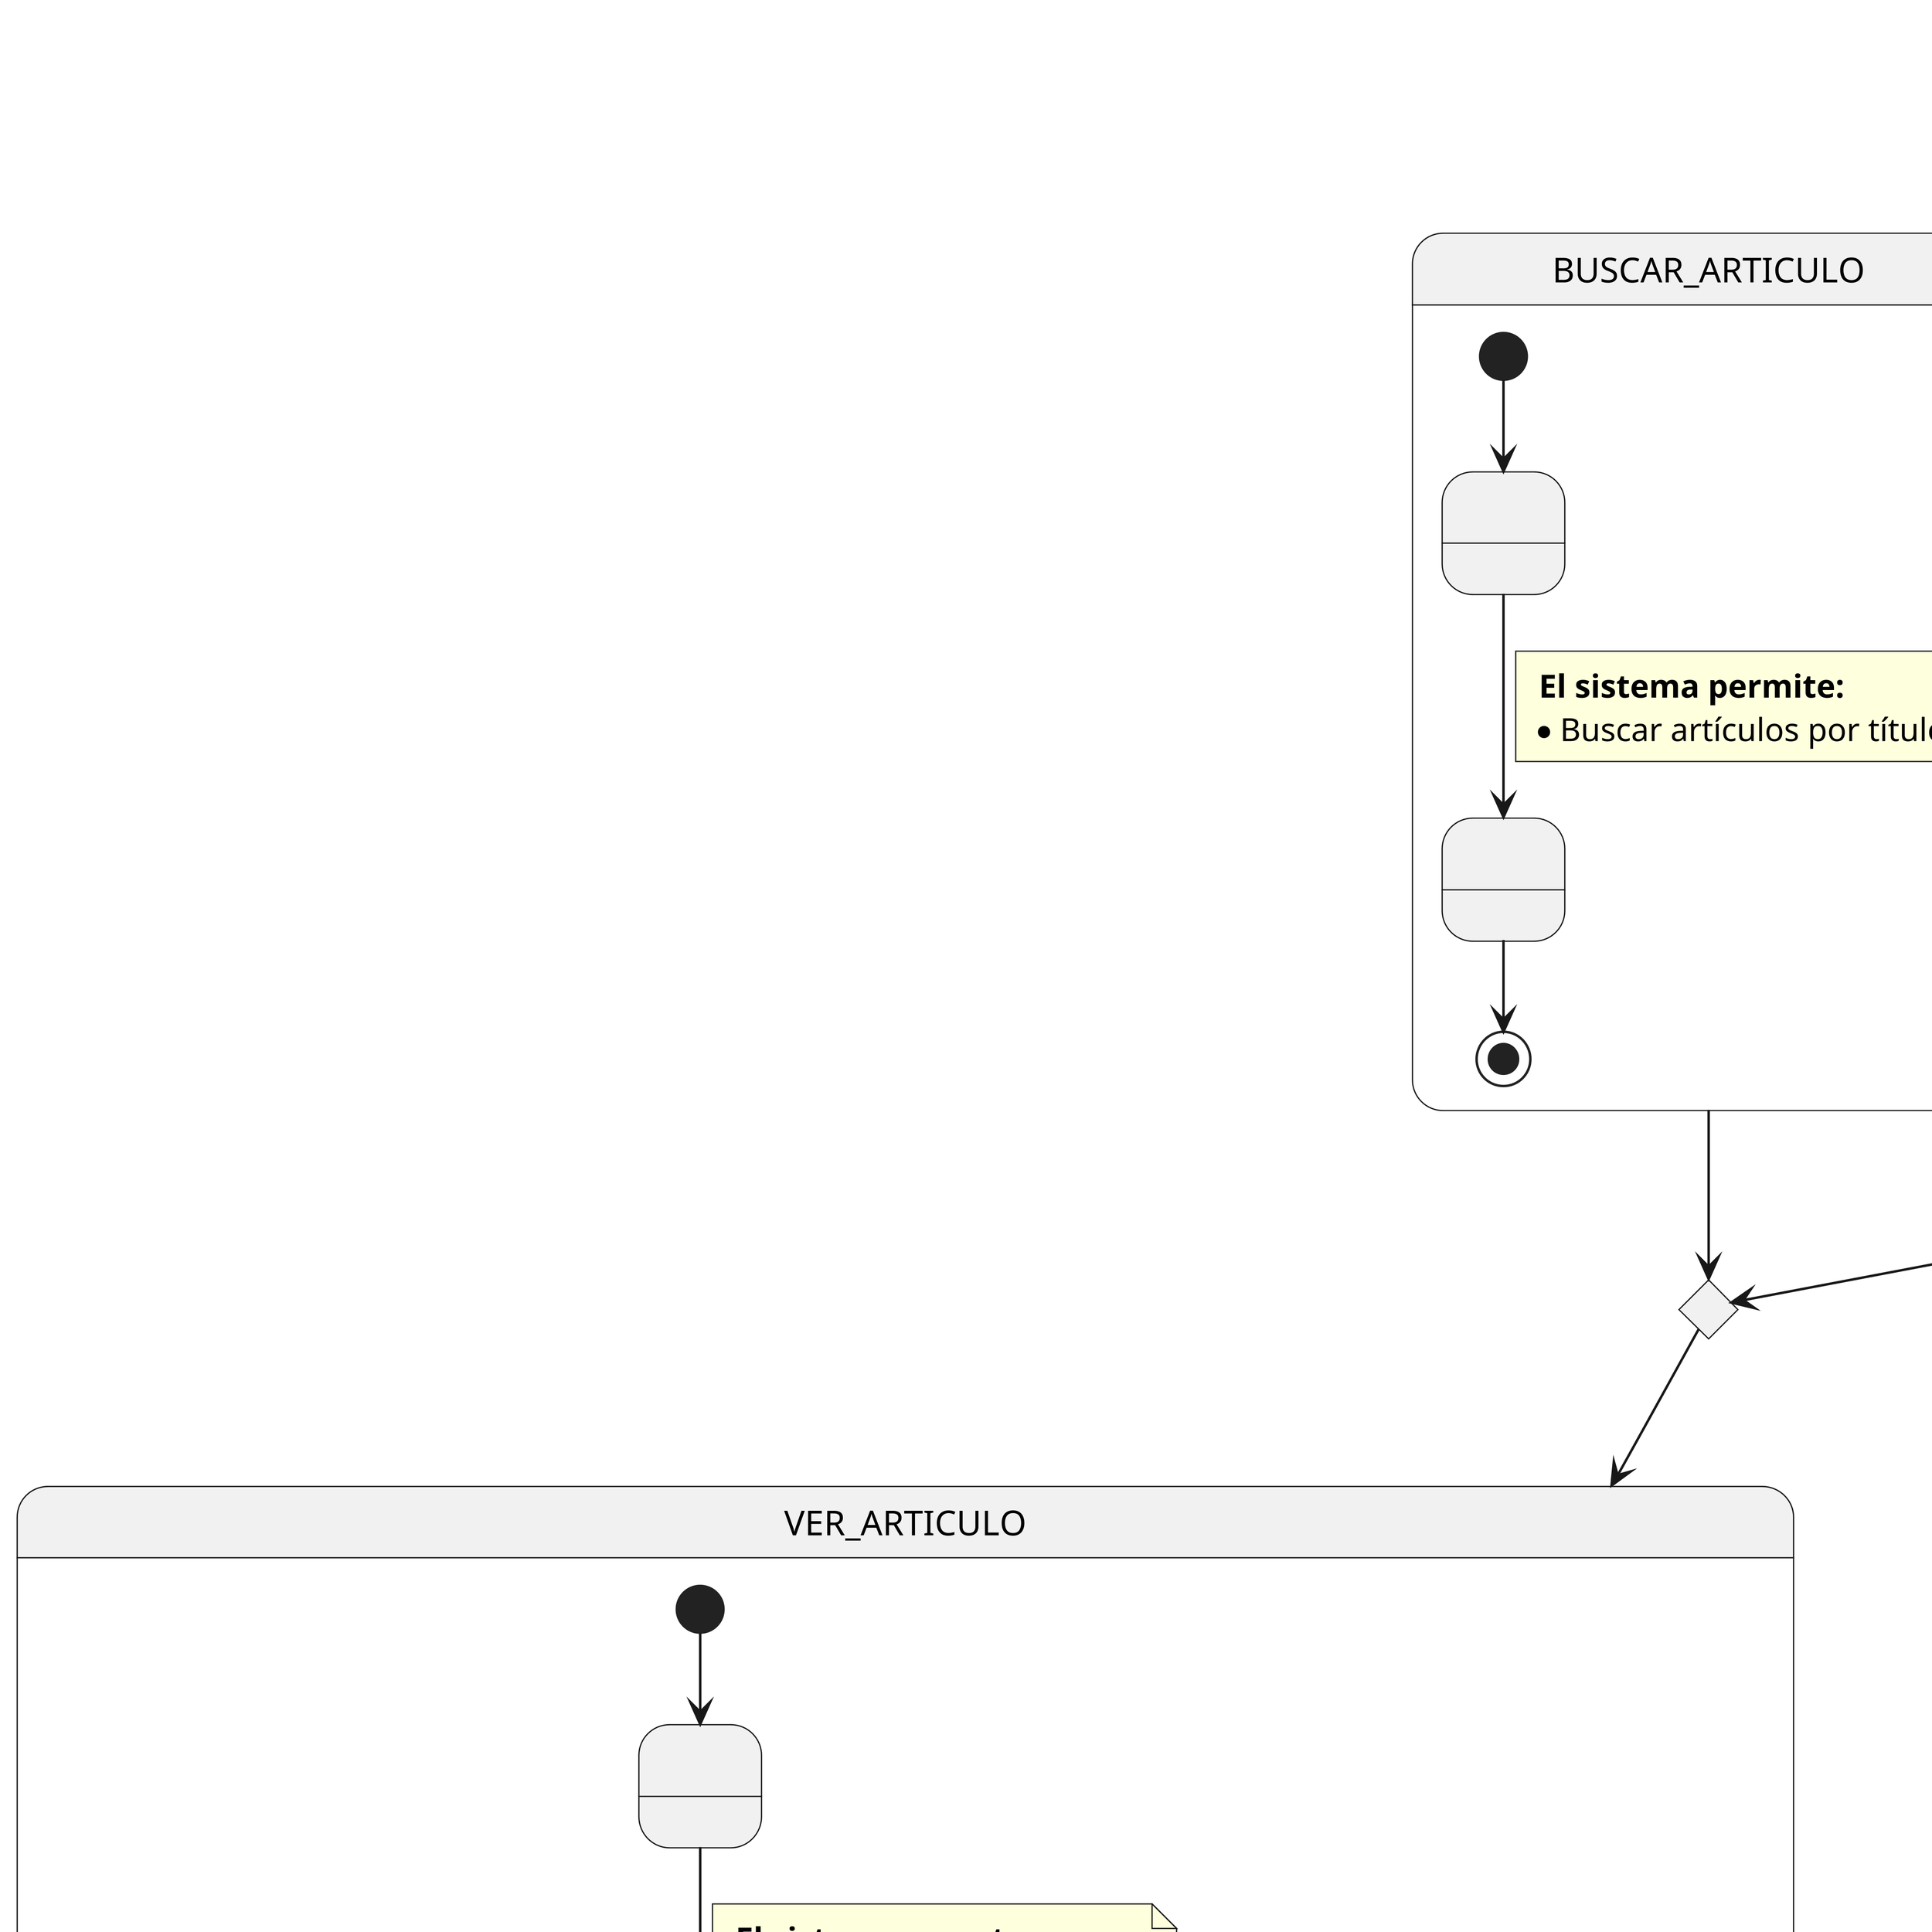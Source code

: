 @startuml content-interaction
[*] --> INTERACCION_CONTENIDO

skinparam linetype polyline
skinparam Dpi 500

state FILTRAR_ARTICULOS {
    state FAS1 as " "    
    state FAS2 as " "
    [*] --> FAS1
    FAS1 --> FAS2    
    note on link
        <b> El sistema permite:</b>
        * Filtrar artículos por categoría
        * Filtrar artículos por estado
    end note
    FAS2 --> [*]
}

state BUSCAR_ARTICULO {
    state S1 as " "    
    state S2 as " "
    [*] --> S1
    S1 --> S2    
    note on link
        <b> El sistema permite:</b>
        * Buscar artículos por título
    end note
    S2 --> [*]
}

state VER_ARTICULO {
    state VAS1 as " "
    state VAS2 as " "
    state VAS3 as " "
    state VAS4 as " "
    state VAS5 as " "
    state VAS6 as " "
    [*] --> VAS1
    VAS1 --> VAS2 

    state checkPublications <<choice>>           
    state addProposedOrNot <<choice>>
    state addProposedOrAccepExchange <<choice>>
    note on link
        <b> El sistema muestra:</b>
        * Ver detalles del artículo
            * título
            * descripción
            * fecha de publicación
            * cantidad de propuestas
            * publicador
            * galería
            * proponer artículo
    end note
        
    VAS2 --> addProposedOrAccepExchange
    note on link
        <b> El sistema permite:</b>
        * Proponer artículo
        * Aceptar intercambio
    end note

    addProposedOrAccepExchange --> VAS3
    note on link
        <b> El sistema permite:</b>
        * Proponer artículo                    
    end note
    
    VAS3 --> VAS4    
    note on link
        <b> El sistema permite:</b>
        * Seleccionar un artículo
         publicado para proponer
    end note 

    VAS4 --> checkPublications    
    checkPublications -[#red]-> VAS3
    note on link
        <b> El sistema requiere:</b>
        * Tener un artículo
         publicado para proponer
        * No se puede proponer
         un mismo artículo
    end note 


    addProposedOrAccepExchange --> VAS5
    note on link
        <b> El sistema permite:</b>
        * Aceptar intercambio
    end note

    VAS5 --> VAS6
    note on link
        <b> El sistema permite:</b>
        * Aceptar intercambio
        * Contactar por whatsapp
    end note

    VAS6 --> addProposedOrNot
    addProposedOrNot -[#red]-> VAS5
    note on link
        <b> El sistema requiere:</b>
        * No tener un intercambio 
        aceptado para el mismo 
        articulo
    end note

    addProposedOrNot --> [*]   
    checkPublications --> [*]        
}

state INTERCAMBIAR_ARTICULO {
    state EAS1 as " "    
    state EAS2 as " "
    state EAS3 as " "    
    state EAS4 as " "                   
    [*] --> EAS1
    
    state ratingOrDiscard <<choice>>

    EAS1 --> EAS2
    note on link
        <b> El sistema muestra:</b>
        * Listado de intercambios 
            aceptados
        * Calificar intercambio
        * Descartar intercambio        
    end note
      
    EAS2 --> ratingOrDiscard
    ratingOrDiscard --> EAS4
    note on link
        <b> El sistema permite:</b>
        * Calificar intercambio
            * Puntuación del 1 a 5
            * Comentario            
    end note

    ratingOrDiscard --> EAS3
    note on link
        <b> El sistema permite:</b>
        * Descartar intercambio
    end note

    EAS3 --> [*]    
    EAS4 --> [*]    

}

INTERACCION_CONTENIDO -right-> FILTRAR_ARTICULOS
INTERACCION_CONTENIDO -left-> BUSCAR_ARTICULO
INTERACCION_CONTENIDO --> INTERCAMBIAR_ARTICULO

state union <<choice>> 

FILTRAR_ARTICULOS --> union
BUSCAR_ARTICULO --> union
union --> VER_ARTICULO

state finished <<choice>>
INTERCAMBIAR_ARTICULO --> finished
VER_ARTICULO --> finished
finished --> [*]
finished --> INTERACCION_CONTENIDO

@enduml

' Describe este diagrama 'Diagrama de estados y actividad para la interacción con el contenido'

Mediante este diagrama se puede observar la interacción del usuario con el contenido de la aplicación. El usuario puede filtrar artículos por categoría y estado, buscar artículos por título, ver detalles del artículo, proponer artículo, aceptar intercambio, contactar por whatsapp, calificar intercambio y descartar intercambio, asimismo, lo que el sistema muestra, permite y requiere.